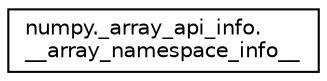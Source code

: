 digraph "Graphical Class Hierarchy"
{
 // LATEX_PDF_SIZE
  edge [fontname="Helvetica",fontsize="10",labelfontname="Helvetica",labelfontsize="10"];
  node [fontname="Helvetica",fontsize="10",shape=record];
  rankdir="LR";
  Node0 [label="numpy._array_api_info.\l__array_namespace_info__",height=0.2,width=0.4,color="black", fillcolor="white", style="filled",URL="$classnumpy_1_1__array__api__info_1_1____array__namespace__info____.html",tooltip=" "];
}
